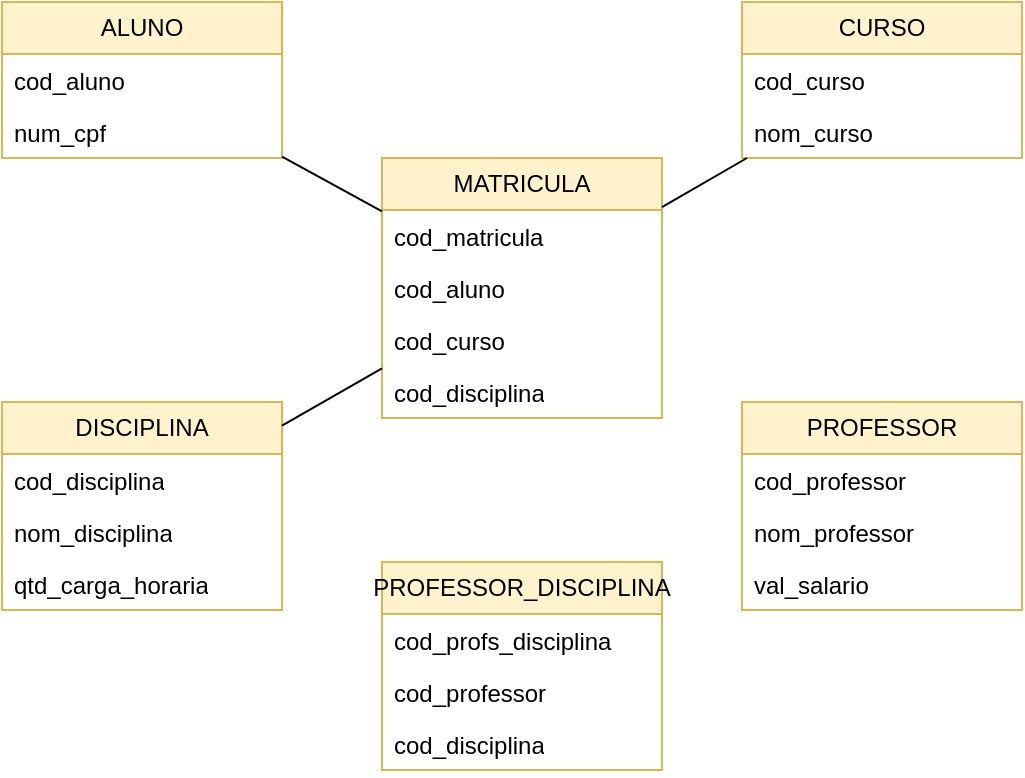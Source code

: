 <mxfile version="21.6.9" type="github">
  <diagram name="Página-1" id="C2qhlDqRPUhF-mtVejrP">
    <mxGraphModel dx="794" dy="1134" grid="0" gridSize="10" guides="1" tooltips="1" connect="1" arrows="1" fold="1" page="0" pageScale="1" pageWidth="827" pageHeight="1169" math="0" shadow="0">
      <root>
        <mxCell id="0" />
        <mxCell id="1" parent="0" />
        <mxCell id="I0er0lBhOSjS7gV3siXm-53" value="CURSO" style="swimlane;fontStyle=0;childLayout=stackLayout;horizontal=1;startSize=26;fillColor=#fff2cc;horizontalStack=0;resizeParent=1;resizeParentMax=0;resizeLast=0;collapsible=1;marginBottom=0;whiteSpace=wrap;html=1;strokeColor=#d6b656;" vertex="1" parent="1">
          <mxGeometry x="460" y="-400" width="140" height="78" as="geometry" />
        </mxCell>
        <mxCell id="I0er0lBhOSjS7gV3siXm-7" value="cod_curso" style="text;strokeColor=none;fillColor=none;align=left;verticalAlign=top;spacingLeft=4;spacingRight=4;overflow=hidden;rotatable=0;points=[[0,0.5],[1,0.5]];portConstraint=eastwest;whiteSpace=wrap;html=1;" vertex="1" parent="I0er0lBhOSjS7gV3siXm-53">
          <mxGeometry y="26" width="140" height="26" as="geometry" />
        </mxCell>
        <mxCell id="I0er0lBhOSjS7gV3siXm-9" value="nom_curso" style="text;strokeColor=none;fillColor=none;align=left;verticalAlign=top;spacingLeft=4;spacingRight=4;overflow=hidden;rotatable=0;points=[[0,0.5],[1,0.5]];portConstraint=eastwest;whiteSpace=wrap;html=1;" vertex="1" parent="I0er0lBhOSjS7gV3siXm-53">
          <mxGeometry y="52" width="140" height="26" as="geometry" />
        </mxCell>
        <mxCell id="I0er0lBhOSjS7gV3siXm-61" value="ALUNO" style="swimlane;fontStyle=0;childLayout=stackLayout;horizontal=1;startSize=26;fillColor=#fff2cc;horizontalStack=0;resizeParent=1;resizeParentMax=0;resizeLast=0;collapsible=1;marginBottom=0;whiteSpace=wrap;html=1;strokeColor=#d6b656;" vertex="1" parent="1">
          <mxGeometry x="90" y="-400" width="140" height="78" as="geometry" />
        </mxCell>
        <mxCell id="I0er0lBhOSjS7gV3siXm-62" value="cod_aluno" style="text;strokeColor=none;fillColor=none;align=left;verticalAlign=top;spacingLeft=4;spacingRight=4;overflow=hidden;rotatable=0;points=[[0,0.5],[1,0.5]];portConstraint=eastwest;whiteSpace=wrap;html=1;" vertex="1" parent="I0er0lBhOSjS7gV3siXm-61">
          <mxGeometry y="26" width="140" height="26" as="geometry" />
        </mxCell>
        <mxCell id="I0er0lBhOSjS7gV3siXm-63" value="num_cpf" style="text;strokeColor=none;fillColor=none;align=left;verticalAlign=top;spacingLeft=4;spacingRight=4;overflow=hidden;rotatable=0;points=[[0,0.5],[1,0.5]];portConstraint=eastwest;whiteSpace=wrap;html=1;" vertex="1" parent="I0er0lBhOSjS7gV3siXm-61">
          <mxGeometry y="52" width="140" height="26" as="geometry" />
        </mxCell>
        <mxCell id="I0er0lBhOSjS7gV3siXm-65" value="DISCIPLINA" style="swimlane;fontStyle=0;childLayout=stackLayout;horizontal=1;startSize=26;fillColor=#fff2cc;horizontalStack=0;resizeParent=1;resizeParentMax=0;resizeLast=0;collapsible=1;marginBottom=0;whiteSpace=wrap;html=1;strokeColor=#d6b656;" vertex="1" parent="1">
          <mxGeometry x="90" y="-200" width="140" height="104" as="geometry" />
        </mxCell>
        <mxCell id="I0er0lBhOSjS7gV3siXm-66" value="cod_disciplina" style="text;strokeColor=none;fillColor=none;align=left;verticalAlign=top;spacingLeft=4;spacingRight=4;overflow=hidden;rotatable=0;points=[[0,0.5],[1,0.5]];portConstraint=eastwest;whiteSpace=wrap;html=1;" vertex="1" parent="I0er0lBhOSjS7gV3siXm-65">
          <mxGeometry y="26" width="140" height="26" as="geometry" />
        </mxCell>
        <mxCell id="I0er0lBhOSjS7gV3siXm-67" value="nom_disciplina" style="text;strokeColor=none;fillColor=none;align=left;verticalAlign=top;spacingLeft=4;spacingRight=4;overflow=hidden;rotatable=0;points=[[0,0.5],[1,0.5]];portConstraint=eastwest;whiteSpace=wrap;html=1;" vertex="1" parent="I0er0lBhOSjS7gV3siXm-65">
          <mxGeometry y="52" width="140" height="26" as="geometry" />
        </mxCell>
        <mxCell id="I0er0lBhOSjS7gV3siXm-68" value="qtd_carga_horaria" style="text;strokeColor=none;fillColor=none;align=left;verticalAlign=top;spacingLeft=4;spacingRight=4;overflow=hidden;rotatable=0;points=[[0,0.5],[1,0.5]];portConstraint=eastwest;whiteSpace=wrap;html=1;" vertex="1" parent="I0er0lBhOSjS7gV3siXm-65">
          <mxGeometry y="78" width="140" height="26" as="geometry" />
        </mxCell>
        <mxCell id="I0er0lBhOSjS7gV3siXm-69" value="PROFESSOR" style="swimlane;fontStyle=0;childLayout=stackLayout;horizontal=1;startSize=26;fillColor=#fff2cc;horizontalStack=0;resizeParent=1;resizeParentMax=0;resizeLast=0;collapsible=1;marginBottom=0;whiteSpace=wrap;html=1;strokeColor=#d6b656;" vertex="1" parent="1">
          <mxGeometry x="460" y="-200" width="140" height="104" as="geometry" />
        </mxCell>
        <mxCell id="I0er0lBhOSjS7gV3siXm-70" value="cod_professor" style="text;strokeColor=none;fillColor=none;align=left;verticalAlign=top;spacingLeft=4;spacingRight=4;overflow=hidden;rotatable=0;points=[[0,0.5],[1,0.5]];portConstraint=eastwest;whiteSpace=wrap;html=1;" vertex="1" parent="I0er0lBhOSjS7gV3siXm-69">
          <mxGeometry y="26" width="140" height="26" as="geometry" />
        </mxCell>
        <mxCell id="I0er0lBhOSjS7gV3siXm-71" value="nom_professor" style="text;strokeColor=none;fillColor=none;align=left;verticalAlign=top;spacingLeft=4;spacingRight=4;overflow=hidden;rotatable=0;points=[[0,0.5],[1,0.5]];portConstraint=eastwest;whiteSpace=wrap;html=1;" vertex="1" parent="I0er0lBhOSjS7gV3siXm-69">
          <mxGeometry y="52" width="140" height="26" as="geometry" />
        </mxCell>
        <mxCell id="I0er0lBhOSjS7gV3siXm-72" value="val_salario" style="text;strokeColor=none;fillColor=none;align=left;verticalAlign=top;spacingLeft=4;spacingRight=4;overflow=hidden;rotatable=0;points=[[0,0.5],[1,0.5]];portConstraint=eastwest;whiteSpace=wrap;html=1;" vertex="1" parent="I0er0lBhOSjS7gV3siXm-69">
          <mxGeometry y="78" width="140" height="26" as="geometry" />
        </mxCell>
        <mxCell id="I0er0lBhOSjS7gV3siXm-73" value="MATRICULA" style="swimlane;fontStyle=0;childLayout=stackLayout;horizontal=1;startSize=26;fillColor=#fff2cc;horizontalStack=0;resizeParent=1;resizeParentMax=0;resizeLast=0;collapsible=1;marginBottom=0;whiteSpace=wrap;html=1;strokeColor=#d6b656;" vertex="1" parent="1">
          <mxGeometry x="280" y="-322" width="140" height="130" as="geometry" />
        </mxCell>
        <mxCell id="I0er0lBhOSjS7gV3siXm-74" value="cod_matricula" style="text;strokeColor=none;fillColor=none;align=left;verticalAlign=top;spacingLeft=4;spacingRight=4;overflow=hidden;rotatable=0;points=[[0,0.5],[1,0.5]];portConstraint=eastwest;whiteSpace=wrap;html=1;" vertex="1" parent="I0er0lBhOSjS7gV3siXm-73">
          <mxGeometry y="26" width="140" height="26" as="geometry" />
        </mxCell>
        <mxCell id="I0er0lBhOSjS7gV3siXm-75" value="cod_aluno" style="text;strokeColor=none;fillColor=none;align=left;verticalAlign=top;spacingLeft=4;spacingRight=4;overflow=hidden;rotatable=0;points=[[0,0.5],[1,0.5]];portConstraint=eastwest;whiteSpace=wrap;html=1;" vertex="1" parent="I0er0lBhOSjS7gV3siXm-73">
          <mxGeometry y="52" width="140" height="26" as="geometry" />
        </mxCell>
        <mxCell id="I0er0lBhOSjS7gV3siXm-76" value="cod_curso" style="text;strokeColor=none;fillColor=none;align=left;verticalAlign=top;spacingLeft=4;spacingRight=4;overflow=hidden;rotatable=0;points=[[0,0.5],[1,0.5]];portConstraint=eastwest;whiteSpace=wrap;html=1;" vertex="1" parent="I0er0lBhOSjS7gV3siXm-73">
          <mxGeometry y="78" width="140" height="26" as="geometry" />
        </mxCell>
        <mxCell id="I0er0lBhOSjS7gV3siXm-77" value="cod_disciplina" style="text;strokeColor=none;fillColor=none;align=left;verticalAlign=top;spacingLeft=4;spacingRight=4;overflow=hidden;rotatable=0;points=[[0,0.5],[1,0.5]];portConstraint=eastwest;whiteSpace=wrap;html=1;" vertex="1" parent="I0er0lBhOSjS7gV3siXm-73">
          <mxGeometry y="104" width="140" height="26" as="geometry" />
        </mxCell>
        <mxCell id="I0er0lBhOSjS7gV3siXm-78" value="" style="endArrow=none;html=1;rounded=0;" edge="1" parent="1" source="I0er0lBhOSjS7gV3siXm-73" target="I0er0lBhOSjS7gV3siXm-53">
          <mxGeometry width="50" height="50" relative="1" as="geometry">
            <mxPoint x="340" y="-230" as="sourcePoint" />
            <mxPoint x="390" y="-280" as="targetPoint" />
          </mxGeometry>
        </mxCell>
        <mxCell id="I0er0lBhOSjS7gV3siXm-79" value="" style="endArrow=none;html=1;rounded=0;" edge="1" parent="1" source="I0er0lBhOSjS7gV3siXm-73" target="I0er0lBhOSjS7gV3siXm-61">
          <mxGeometry width="50" height="50" relative="1" as="geometry">
            <mxPoint x="340" y="-230" as="sourcePoint" />
            <mxPoint x="390" y="-280" as="targetPoint" />
          </mxGeometry>
        </mxCell>
        <mxCell id="I0er0lBhOSjS7gV3siXm-80" value="" style="endArrow=none;html=1;rounded=0;" edge="1" parent="1" source="I0er0lBhOSjS7gV3siXm-65" target="I0er0lBhOSjS7gV3siXm-73">
          <mxGeometry width="50" height="50" relative="1" as="geometry">
            <mxPoint x="340" y="-230" as="sourcePoint" />
            <mxPoint x="390" y="-280" as="targetPoint" />
          </mxGeometry>
        </mxCell>
        <mxCell id="I0er0lBhOSjS7gV3siXm-81" value="PROFESSOR_DISCIPLINA" style="swimlane;fontStyle=0;childLayout=stackLayout;horizontal=1;startSize=26;fillColor=#fff2cc;horizontalStack=0;resizeParent=1;resizeParentMax=0;resizeLast=0;collapsible=1;marginBottom=0;whiteSpace=wrap;html=1;strokeColor=#d6b656;" vertex="1" parent="1">
          <mxGeometry x="280" y="-120" width="140" height="104" as="geometry" />
        </mxCell>
        <mxCell id="I0er0lBhOSjS7gV3siXm-82" value="cod_profs_disciplina" style="text;strokeColor=none;fillColor=none;align=left;verticalAlign=top;spacingLeft=4;spacingRight=4;overflow=hidden;rotatable=0;points=[[0,0.5],[1,0.5]];portConstraint=eastwest;whiteSpace=wrap;html=1;" vertex="1" parent="I0er0lBhOSjS7gV3siXm-81">
          <mxGeometry y="26" width="140" height="26" as="geometry" />
        </mxCell>
        <mxCell id="I0er0lBhOSjS7gV3siXm-83" value="cod_professor" style="text;strokeColor=none;fillColor=none;align=left;verticalAlign=top;spacingLeft=4;spacingRight=4;overflow=hidden;rotatable=0;points=[[0,0.5],[1,0.5]];portConstraint=eastwest;whiteSpace=wrap;html=1;" vertex="1" parent="I0er0lBhOSjS7gV3siXm-81">
          <mxGeometry y="52" width="140" height="26" as="geometry" />
        </mxCell>
        <mxCell id="I0er0lBhOSjS7gV3siXm-84" value="cod_disciplina" style="text;strokeColor=none;fillColor=none;align=left;verticalAlign=top;spacingLeft=4;spacingRight=4;overflow=hidden;rotatable=0;points=[[0,0.5],[1,0.5]];portConstraint=eastwest;whiteSpace=wrap;html=1;" vertex="1" parent="I0er0lBhOSjS7gV3siXm-81">
          <mxGeometry y="78" width="140" height="26" as="geometry" />
        </mxCell>
      </root>
    </mxGraphModel>
  </diagram>
</mxfile>
